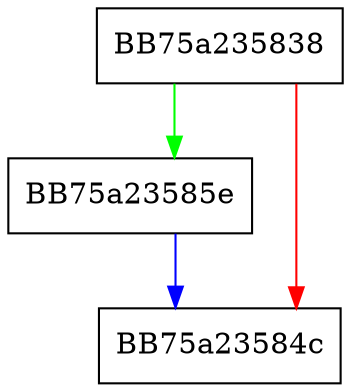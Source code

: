 digraph get_exeptr {
  node [shape="box"];
  graph [splines=ortho];
  BB75a235838 -> BB75a23585e [color="green"];
  BB75a235838 -> BB75a23584c [color="red"];
  BB75a23585e -> BB75a23584c [color="blue"];
}